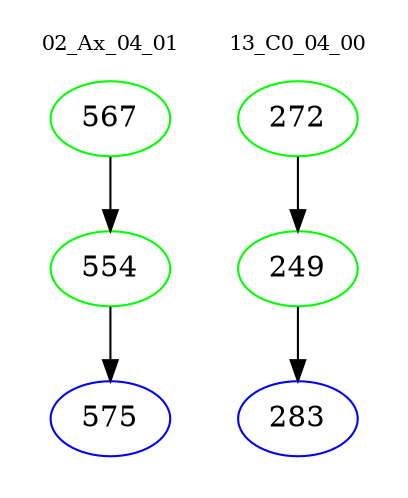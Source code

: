 digraph{
subgraph cluster_0 {
color = white
label = "02_Ax_04_01";
fontsize=10;
T0_567 [label="567", color="green"]
T0_567 -> T0_554 [color="black"]
T0_554 [label="554", color="green"]
T0_554 -> T0_575 [color="black"]
T0_575 [label="575", color="blue"]
}
subgraph cluster_1 {
color = white
label = "13_C0_04_00";
fontsize=10;
T1_272 [label="272", color="green"]
T1_272 -> T1_249 [color="black"]
T1_249 [label="249", color="green"]
T1_249 -> T1_283 [color="black"]
T1_283 [label="283", color="blue"]
}
}
